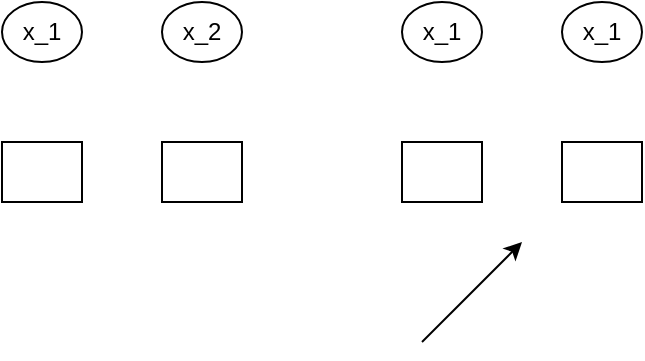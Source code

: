 <mxfile version="24.2.5" type="github">
  <diagram name="第 1 页" id="4fSdd0Z58REqMZebshJA">
    <mxGraphModel dx="1044" dy="591" grid="1" gridSize="10" guides="1" tooltips="1" connect="1" arrows="1" fold="1" page="1" pageScale="1" pageWidth="827" pageHeight="1169" math="1" shadow="0">
      <root>
        <mxCell id="0" />
        <mxCell id="1" parent="0" />
        <mxCell id="25tm6MiVh5p15wGrFQqw-2" value="x_1" style="ellipse;whiteSpace=wrap;html=1;" vertex="1" parent="1">
          <mxGeometry x="160" y="130" width="40" height="30" as="geometry" />
        </mxCell>
        <mxCell id="25tm6MiVh5p15wGrFQqw-3" value="x_2" style="ellipse;whiteSpace=wrap;html=1;" vertex="1" parent="1">
          <mxGeometry x="240" y="130" width="40" height="30" as="geometry" />
        </mxCell>
        <mxCell id="25tm6MiVh5p15wGrFQqw-4" value="x_1" style="ellipse;whiteSpace=wrap;html=1;" vertex="1" parent="1">
          <mxGeometry x="360" y="130" width="40" height="30" as="geometry" />
        </mxCell>
        <mxCell id="25tm6MiVh5p15wGrFQqw-5" value="x_1" style="ellipse;whiteSpace=wrap;html=1;" vertex="1" parent="1">
          <mxGeometry x="440" y="130" width="40" height="30" as="geometry" />
        </mxCell>
        <mxCell id="25tm6MiVh5p15wGrFQqw-6" value="" style="rounded=0;whiteSpace=wrap;html=1;" vertex="1" parent="1">
          <mxGeometry x="160" y="200" width="40" height="30" as="geometry" />
        </mxCell>
        <mxCell id="25tm6MiVh5p15wGrFQqw-7" value="" style="rounded=0;whiteSpace=wrap;html=1;" vertex="1" parent="1">
          <mxGeometry x="240" y="200" width="40" height="30" as="geometry" />
        </mxCell>
        <mxCell id="25tm6MiVh5p15wGrFQqw-8" value="" style="rounded=0;whiteSpace=wrap;html=1;" vertex="1" parent="1">
          <mxGeometry x="360" y="200" width="40" height="30" as="geometry" />
        </mxCell>
        <mxCell id="25tm6MiVh5p15wGrFQqw-9" value="" style="rounded=0;whiteSpace=wrap;html=1;" vertex="1" parent="1">
          <mxGeometry x="440" y="200" width="40" height="30" as="geometry" />
        </mxCell>
        <mxCell id="25tm6MiVh5p15wGrFQqw-10" value="" style="endArrow=classic;html=1;rounded=0;" edge="1" parent="1">
          <mxGeometry width="50" height="50" relative="1" as="geometry">
            <mxPoint x="370" y="300" as="sourcePoint" />
            <mxPoint x="420" y="250" as="targetPoint" />
          </mxGeometry>
        </mxCell>
      </root>
    </mxGraphModel>
  </diagram>
</mxfile>
